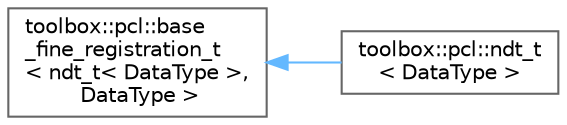 digraph "Graphical Class Hierarchy"
{
 // LATEX_PDF_SIZE
  bgcolor="transparent";
  edge [fontname=Helvetica,fontsize=10,labelfontname=Helvetica,labelfontsize=10];
  node [fontname=Helvetica,fontsize=10,shape=box,height=0.2,width=0.4];
  rankdir="LR";
  Node0 [id="Node000000",label="toolbox::pcl::base\l_fine_registration_t\l\< ndt_t\< DataType \>,\l DataType \>",height=0.2,width=0.4,color="grey40", fillcolor="white", style="filled",URL="$classtoolbox_1_1pcl_1_1base__fine__registration__t.html",tooltip=" "];
  Node0 -> Node1 [id="edge117_Node000000_Node000001",dir="back",color="steelblue1",style="solid",tooltip=" "];
  Node1 [id="Node000001",label="toolbox::pcl::ndt_t\l\< DataType \>",height=0.2,width=0.4,color="grey40", fillcolor="white", style="filled",URL="$classtoolbox_1_1pcl_1_1ndt__t.html",tooltip="NDT (Normal Distributions Transform) 算法实现 / NDT algorithm implementation."];
}
